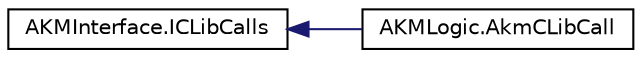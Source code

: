 digraph "Graphical Class Hierarchy"
{
 // LATEX_PDF_SIZE
  edge [fontname="Helvetica",fontsize="10",labelfontname="Helvetica",labelfontsize="10"];
  node [fontname="Helvetica",fontsize="10",shape=record];
  rankdir="LR";
  Node0 [label="AKMInterface.ICLibCalls",height=0.2,width=0.4,color="black", fillcolor="white", style="filled",URL="$interface_a_k_m_interface_1_1_i_c_lib_calls.html",tooltip=" "];
  Node0 -> Node1 [dir="back",color="midnightblue",fontsize="10",style="solid",fontname="Helvetica"];
  Node1 [label="AKMLogic.AkmCLibCall",height=0.2,width=0.4,color="black", fillcolor="white", style="filled",URL="$class_a_k_m_logic_1_1_akm_c_lib_call.html",tooltip="Empty class used as a default implementation of C library calls interface"];
}
